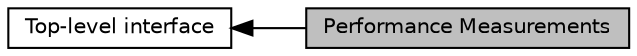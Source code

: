 digraph "Performance Measurements"
{
  edge [fontname="Helvetica",fontsize="10",labelfontname="Helvetica",labelfontsize="10"];
  node [fontname="Helvetica",fontsize="10",shape=box];
  rankdir=LR;
  Node1 [label="Performance Measurements",height=0.2,width=0.4,color="black", fillcolor="grey75", style="filled", fontcolor="black",tooltip=" "];
  Node2 [label="Top-level interface",height=0.2,width=0.4,color="black", fillcolor="white", style="filled",URL="$group__xrif__interface.html",tooltip="The top-level interface to the XRIF library."];
  Node2->Node1 [shape=plaintext, dir="back", style="solid"];
}
